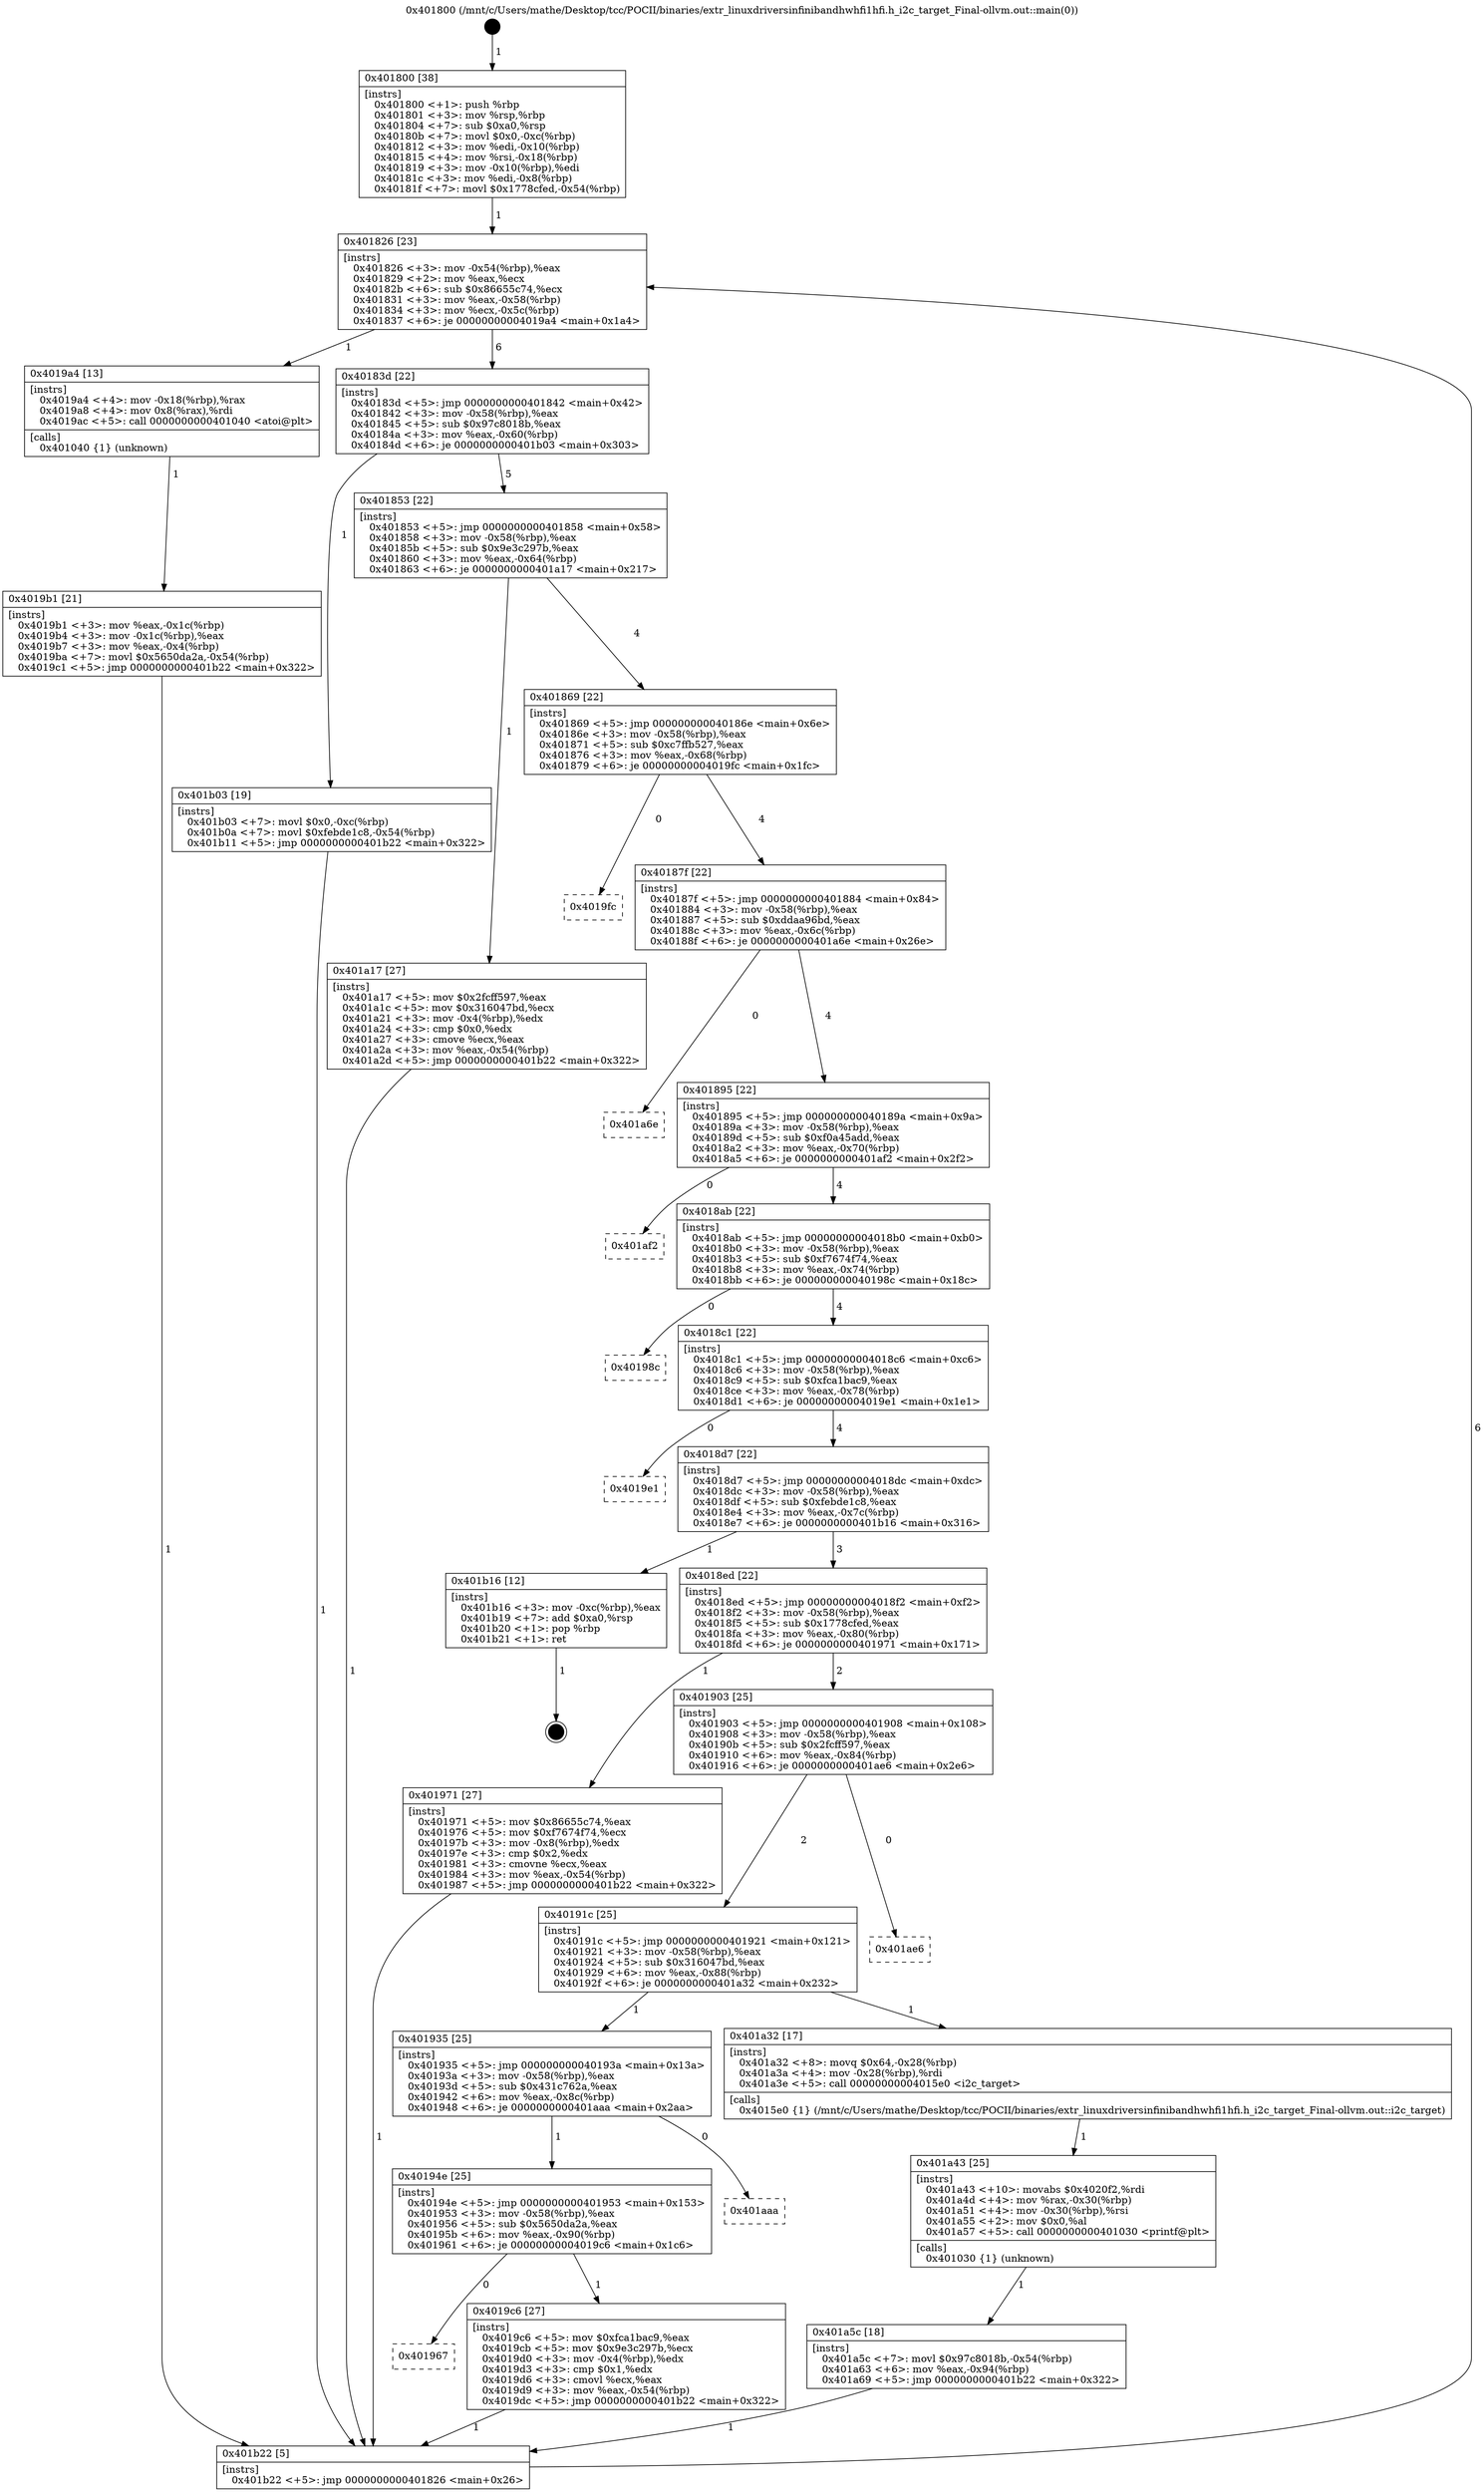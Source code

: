 digraph "0x401800" {
  label = "0x401800 (/mnt/c/Users/mathe/Desktop/tcc/POCII/binaries/extr_linuxdriversinfinibandhwhfi1hfi.h_i2c_target_Final-ollvm.out::main(0))"
  labelloc = "t"
  node[shape=record]

  Entry [label="",width=0.3,height=0.3,shape=circle,fillcolor=black,style=filled]
  "0x401826" [label="{
     0x401826 [23]\l
     | [instrs]\l
     &nbsp;&nbsp;0x401826 \<+3\>: mov -0x54(%rbp),%eax\l
     &nbsp;&nbsp;0x401829 \<+2\>: mov %eax,%ecx\l
     &nbsp;&nbsp;0x40182b \<+6\>: sub $0x86655c74,%ecx\l
     &nbsp;&nbsp;0x401831 \<+3\>: mov %eax,-0x58(%rbp)\l
     &nbsp;&nbsp;0x401834 \<+3\>: mov %ecx,-0x5c(%rbp)\l
     &nbsp;&nbsp;0x401837 \<+6\>: je 00000000004019a4 \<main+0x1a4\>\l
  }"]
  "0x4019a4" [label="{
     0x4019a4 [13]\l
     | [instrs]\l
     &nbsp;&nbsp;0x4019a4 \<+4\>: mov -0x18(%rbp),%rax\l
     &nbsp;&nbsp;0x4019a8 \<+4\>: mov 0x8(%rax),%rdi\l
     &nbsp;&nbsp;0x4019ac \<+5\>: call 0000000000401040 \<atoi@plt\>\l
     | [calls]\l
     &nbsp;&nbsp;0x401040 \{1\} (unknown)\l
  }"]
  "0x40183d" [label="{
     0x40183d [22]\l
     | [instrs]\l
     &nbsp;&nbsp;0x40183d \<+5\>: jmp 0000000000401842 \<main+0x42\>\l
     &nbsp;&nbsp;0x401842 \<+3\>: mov -0x58(%rbp),%eax\l
     &nbsp;&nbsp;0x401845 \<+5\>: sub $0x97c8018b,%eax\l
     &nbsp;&nbsp;0x40184a \<+3\>: mov %eax,-0x60(%rbp)\l
     &nbsp;&nbsp;0x40184d \<+6\>: je 0000000000401b03 \<main+0x303\>\l
  }"]
  Exit [label="",width=0.3,height=0.3,shape=circle,fillcolor=black,style=filled,peripheries=2]
  "0x401b03" [label="{
     0x401b03 [19]\l
     | [instrs]\l
     &nbsp;&nbsp;0x401b03 \<+7\>: movl $0x0,-0xc(%rbp)\l
     &nbsp;&nbsp;0x401b0a \<+7\>: movl $0xfebde1c8,-0x54(%rbp)\l
     &nbsp;&nbsp;0x401b11 \<+5\>: jmp 0000000000401b22 \<main+0x322\>\l
  }"]
  "0x401853" [label="{
     0x401853 [22]\l
     | [instrs]\l
     &nbsp;&nbsp;0x401853 \<+5\>: jmp 0000000000401858 \<main+0x58\>\l
     &nbsp;&nbsp;0x401858 \<+3\>: mov -0x58(%rbp),%eax\l
     &nbsp;&nbsp;0x40185b \<+5\>: sub $0x9e3c297b,%eax\l
     &nbsp;&nbsp;0x401860 \<+3\>: mov %eax,-0x64(%rbp)\l
     &nbsp;&nbsp;0x401863 \<+6\>: je 0000000000401a17 \<main+0x217\>\l
  }"]
  "0x401a5c" [label="{
     0x401a5c [18]\l
     | [instrs]\l
     &nbsp;&nbsp;0x401a5c \<+7\>: movl $0x97c8018b,-0x54(%rbp)\l
     &nbsp;&nbsp;0x401a63 \<+6\>: mov %eax,-0x94(%rbp)\l
     &nbsp;&nbsp;0x401a69 \<+5\>: jmp 0000000000401b22 \<main+0x322\>\l
  }"]
  "0x401a17" [label="{
     0x401a17 [27]\l
     | [instrs]\l
     &nbsp;&nbsp;0x401a17 \<+5\>: mov $0x2fcff597,%eax\l
     &nbsp;&nbsp;0x401a1c \<+5\>: mov $0x316047bd,%ecx\l
     &nbsp;&nbsp;0x401a21 \<+3\>: mov -0x4(%rbp),%edx\l
     &nbsp;&nbsp;0x401a24 \<+3\>: cmp $0x0,%edx\l
     &nbsp;&nbsp;0x401a27 \<+3\>: cmove %ecx,%eax\l
     &nbsp;&nbsp;0x401a2a \<+3\>: mov %eax,-0x54(%rbp)\l
     &nbsp;&nbsp;0x401a2d \<+5\>: jmp 0000000000401b22 \<main+0x322\>\l
  }"]
  "0x401869" [label="{
     0x401869 [22]\l
     | [instrs]\l
     &nbsp;&nbsp;0x401869 \<+5\>: jmp 000000000040186e \<main+0x6e\>\l
     &nbsp;&nbsp;0x40186e \<+3\>: mov -0x58(%rbp),%eax\l
     &nbsp;&nbsp;0x401871 \<+5\>: sub $0xc7ffb527,%eax\l
     &nbsp;&nbsp;0x401876 \<+3\>: mov %eax,-0x68(%rbp)\l
     &nbsp;&nbsp;0x401879 \<+6\>: je 00000000004019fc \<main+0x1fc\>\l
  }"]
  "0x401a43" [label="{
     0x401a43 [25]\l
     | [instrs]\l
     &nbsp;&nbsp;0x401a43 \<+10\>: movabs $0x4020f2,%rdi\l
     &nbsp;&nbsp;0x401a4d \<+4\>: mov %rax,-0x30(%rbp)\l
     &nbsp;&nbsp;0x401a51 \<+4\>: mov -0x30(%rbp),%rsi\l
     &nbsp;&nbsp;0x401a55 \<+2\>: mov $0x0,%al\l
     &nbsp;&nbsp;0x401a57 \<+5\>: call 0000000000401030 \<printf@plt\>\l
     | [calls]\l
     &nbsp;&nbsp;0x401030 \{1\} (unknown)\l
  }"]
  "0x4019fc" [label="{
     0x4019fc\l
  }", style=dashed]
  "0x40187f" [label="{
     0x40187f [22]\l
     | [instrs]\l
     &nbsp;&nbsp;0x40187f \<+5\>: jmp 0000000000401884 \<main+0x84\>\l
     &nbsp;&nbsp;0x401884 \<+3\>: mov -0x58(%rbp),%eax\l
     &nbsp;&nbsp;0x401887 \<+5\>: sub $0xddaa96bd,%eax\l
     &nbsp;&nbsp;0x40188c \<+3\>: mov %eax,-0x6c(%rbp)\l
     &nbsp;&nbsp;0x40188f \<+6\>: je 0000000000401a6e \<main+0x26e\>\l
  }"]
  "0x401967" [label="{
     0x401967\l
  }", style=dashed]
  "0x401a6e" [label="{
     0x401a6e\l
  }", style=dashed]
  "0x401895" [label="{
     0x401895 [22]\l
     | [instrs]\l
     &nbsp;&nbsp;0x401895 \<+5\>: jmp 000000000040189a \<main+0x9a\>\l
     &nbsp;&nbsp;0x40189a \<+3\>: mov -0x58(%rbp),%eax\l
     &nbsp;&nbsp;0x40189d \<+5\>: sub $0xf0a45add,%eax\l
     &nbsp;&nbsp;0x4018a2 \<+3\>: mov %eax,-0x70(%rbp)\l
     &nbsp;&nbsp;0x4018a5 \<+6\>: je 0000000000401af2 \<main+0x2f2\>\l
  }"]
  "0x4019c6" [label="{
     0x4019c6 [27]\l
     | [instrs]\l
     &nbsp;&nbsp;0x4019c6 \<+5\>: mov $0xfca1bac9,%eax\l
     &nbsp;&nbsp;0x4019cb \<+5\>: mov $0x9e3c297b,%ecx\l
     &nbsp;&nbsp;0x4019d0 \<+3\>: mov -0x4(%rbp),%edx\l
     &nbsp;&nbsp;0x4019d3 \<+3\>: cmp $0x1,%edx\l
     &nbsp;&nbsp;0x4019d6 \<+3\>: cmovl %ecx,%eax\l
     &nbsp;&nbsp;0x4019d9 \<+3\>: mov %eax,-0x54(%rbp)\l
     &nbsp;&nbsp;0x4019dc \<+5\>: jmp 0000000000401b22 \<main+0x322\>\l
  }"]
  "0x401af2" [label="{
     0x401af2\l
  }", style=dashed]
  "0x4018ab" [label="{
     0x4018ab [22]\l
     | [instrs]\l
     &nbsp;&nbsp;0x4018ab \<+5\>: jmp 00000000004018b0 \<main+0xb0\>\l
     &nbsp;&nbsp;0x4018b0 \<+3\>: mov -0x58(%rbp),%eax\l
     &nbsp;&nbsp;0x4018b3 \<+5\>: sub $0xf7674f74,%eax\l
     &nbsp;&nbsp;0x4018b8 \<+3\>: mov %eax,-0x74(%rbp)\l
     &nbsp;&nbsp;0x4018bb \<+6\>: je 000000000040198c \<main+0x18c\>\l
  }"]
  "0x40194e" [label="{
     0x40194e [25]\l
     | [instrs]\l
     &nbsp;&nbsp;0x40194e \<+5\>: jmp 0000000000401953 \<main+0x153\>\l
     &nbsp;&nbsp;0x401953 \<+3\>: mov -0x58(%rbp),%eax\l
     &nbsp;&nbsp;0x401956 \<+5\>: sub $0x5650da2a,%eax\l
     &nbsp;&nbsp;0x40195b \<+6\>: mov %eax,-0x90(%rbp)\l
     &nbsp;&nbsp;0x401961 \<+6\>: je 00000000004019c6 \<main+0x1c6\>\l
  }"]
  "0x40198c" [label="{
     0x40198c\l
  }", style=dashed]
  "0x4018c1" [label="{
     0x4018c1 [22]\l
     | [instrs]\l
     &nbsp;&nbsp;0x4018c1 \<+5\>: jmp 00000000004018c6 \<main+0xc6\>\l
     &nbsp;&nbsp;0x4018c6 \<+3\>: mov -0x58(%rbp),%eax\l
     &nbsp;&nbsp;0x4018c9 \<+5\>: sub $0xfca1bac9,%eax\l
     &nbsp;&nbsp;0x4018ce \<+3\>: mov %eax,-0x78(%rbp)\l
     &nbsp;&nbsp;0x4018d1 \<+6\>: je 00000000004019e1 \<main+0x1e1\>\l
  }"]
  "0x401aaa" [label="{
     0x401aaa\l
  }", style=dashed]
  "0x4019e1" [label="{
     0x4019e1\l
  }", style=dashed]
  "0x4018d7" [label="{
     0x4018d7 [22]\l
     | [instrs]\l
     &nbsp;&nbsp;0x4018d7 \<+5\>: jmp 00000000004018dc \<main+0xdc\>\l
     &nbsp;&nbsp;0x4018dc \<+3\>: mov -0x58(%rbp),%eax\l
     &nbsp;&nbsp;0x4018df \<+5\>: sub $0xfebde1c8,%eax\l
     &nbsp;&nbsp;0x4018e4 \<+3\>: mov %eax,-0x7c(%rbp)\l
     &nbsp;&nbsp;0x4018e7 \<+6\>: je 0000000000401b16 \<main+0x316\>\l
  }"]
  "0x401935" [label="{
     0x401935 [25]\l
     | [instrs]\l
     &nbsp;&nbsp;0x401935 \<+5\>: jmp 000000000040193a \<main+0x13a\>\l
     &nbsp;&nbsp;0x40193a \<+3\>: mov -0x58(%rbp),%eax\l
     &nbsp;&nbsp;0x40193d \<+5\>: sub $0x431c762a,%eax\l
     &nbsp;&nbsp;0x401942 \<+6\>: mov %eax,-0x8c(%rbp)\l
     &nbsp;&nbsp;0x401948 \<+6\>: je 0000000000401aaa \<main+0x2aa\>\l
  }"]
  "0x401b16" [label="{
     0x401b16 [12]\l
     | [instrs]\l
     &nbsp;&nbsp;0x401b16 \<+3\>: mov -0xc(%rbp),%eax\l
     &nbsp;&nbsp;0x401b19 \<+7\>: add $0xa0,%rsp\l
     &nbsp;&nbsp;0x401b20 \<+1\>: pop %rbp\l
     &nbsp;&nbsp;0x401b21 \<+1\>: ret\l
  }"]
  "0x4018ed" [label="{
     0x4018ed [22]\l
     | [instrs]\l
     &nbsp;&nbsp;0x4018ed \<+5\>: jmp 00000000004018f2 \<main+0xf2\>\l
     &nbsp;&nbsp;0x4018f2 \<+3\>: mov -0x58(%rbp),%eax\l
     &nbsp;&nbsp;0x4018f5 \<+5\>: sub $0x1778cfed,%eax\l
     &nbsp;&nbsp;0x4018fa \<+3\>: mov %eax,-0x80(%rbp)\l
     &nbsp;&nbsp;0x4018fd \<+6\>: je 0000000000401971 \<main+0x171\>\l
  }"]
  "0x401a32" [label="{
     0x401a32 [17]\l
     | [instrs]\l
     &nbsp;&nbsp;0x401a32 \<+8\>: movq $0x64,-0x28(%rbp)\l
     &nbsp;&nbsp;0x401a3a \<+4\>: mov -0x28(%rbp),%rdi\l
     &nbsp;&nbsp;0x401a3e \<+5\>: call 00000000004015e0 \<i2c_target\>\l
     | [calls]\l
     &nbsp;&nbsp;0x4015e0 \{1\} (/mnt/c/Users/mathe/Desktop/tcc/POCII/binaries/extr_linuxdriversinfinibandhwhfi1hfi.h_i2c_target_Final-ollvm.out::i2c_target)\l
  }"]
  "0x401971" [label="{
     0x401971 [27]\l
     | [instrs]\l
     &nbsp;&nbsp;0x401971 \<+5\>: mov $0x86655c74,%eax\l
     &nbsp;&nbsp;0x401976 \<+5\>: mov $0xf7674f74,%ecx\l
     &nbsp;&nbsp;0x40197b \<+3\>: mov -0x8(%rbp),%edx\l
     &nbsp;&nbsp;0x40197e \<+3\>: cmp $0x2,%edx\l
     &nbsp;&nbsp;0x401981 \<+3\>: cmovne %ecx,%eax\l
     &nbsp;&nbsp;0x401984 \<+3\>: mov %eax,-0x54(%rbp)\l
     &nbsp;&nbsp;0x401987 \<+5\>: jmp 0000000000401b22 \<main+0x322\>\l
  }"]
  "0x401903" [label="{
     0x401903 [25]\l
     | [instrs]\l
     &nbsp;&nbsp;0x401903 \<+5\>: jmp 0000000000401908 \<main+0x108\>\l
     &nbsp;&nbsp;0x401908 \<+3\>: mov -0x58(%rbp),%eax\l
     &nbsp;&nbsp;0x40190b \<+5\>: sub $0x2fcff597,%eax\l
     &nbsp;&nbsp;0x401910 \<+6\>: mov %eax,-0x84(%rbp)\l
     &nbsp;&nbsp;0x401916 \<+6\>: je 0000000000401ae6 \<main+0x2e6\>\l
  }"]
  "0x401b22" [label="{
     0x401b22 [5]\l
     | [instrs]\l
     &nbsp;&nbsp;0x401b22 \<+5\>: jmp 0000000000401826 \<main+0x26\>\l
  }"]
  "0x401800" [label="{
     0x401800 [38]\l
     | [instrs]\l
     &nbsp;&nbsp;0x401800 \<+1\>: push %rbp\l
     &nbsp;&nbsp;0x401801 \<+3\>: mov %rsp,%rbp\l
     &nbsp;&nbsp;0x401804 \<+7\>: sub $0xa0,%rsp\l
     &nbsp;&nbsp;0x40180b \<+7\>: movl $0x0,-0xc(%rbp)\l
     &nbsp;&nbsp;0x401812 \<+3\>: mov %edi,-0x10(%rbp)\l
     &nbsp;&nbsp;0x401815 \<+4\>: mov %rsi,-0x18(%rbp)\l
     &nbsp;&nbsp;0x401819 \<+3\>: mov -0x10(%rbp),%edi\l
     &nbsp;&nbsp;0x40181c \<+3\>: mov %edi,-0x8(%rbp)\l
     &nbsp;&nbsp;0x40181f \<+7\>: movl $0x1778cfed,-0x54(%rbp)\l
  }"]
  "0x4019b1" [label="{
     0x4019b1 [21]\l
     | [instrs]\l
     &nbsp;&nbsp;0x4019b1 \<+3\>: mov %eax,-0x1c(%rbp)\l
     &nbsp;&nbsp;0x4019b4 \<+3\>: mov -0x1c(%rbp),%eax\l
     &nbsp;&nbsp;0x4019b7 \<+3\>: mov %eax,-0x4(%rbp)\l
     &nbsp;&nbsp;0x4019ba \<+7\>: movl $0x5650da2a,-0x54(%rbp)\l
     &nbsp;&nbsp;0x4019c1 \<+5\>: jmp 0000000000401b22 \<main+0x322\>\l
  }"]
  "0x40191c" [label="{
     0x40191c [25]\l
     | [instrs]\l
     &nbsp;&nbsp;0x40191c \<+5\>: jmp 0000000000401921 \<main+0x121\>\l
     &nbsp;&nbsp;0x401921 \<+3\>: mov -0x58(%rbp),%eax\l
     &nbsp;&nbsp;0x401924 \<+5\>: sub $0x316047bd,%eax\l
     &nbsp;&nbsp;0x401929 \<+6\>: mov %eax,-0x88(%rbp)\l
     &nbsp;&nbsp;0x40192f \<+6\>: je 0000000000401a32 \<main+0x232\>\l
  }"]
  "0x401ae6" [label="{
     0x401ae6\l
  }", style=dashed]
  Entry -> "0x401800" [label=" 1"]
  "0x401826" -> "0x4019a4" [label=" 1"]
  "0x401826" -> "0x40183d" [label=" 6"]
  "0x401b16" -> Exit [label=" 1"]
  "0x40183d" -> "0x401b03" [label=" 1"]
  "0x40183d" -> "0x401853" [label=" 5"]
  "0x401b03" -> "0x401b22" [label=" 1"]
  "0x401853" -> "0x401a17" [label=" 1"]
  "0x401853" -> "0x401869" [label=" 4"]
  "0x401a5c" -> "0x401b22" [label=" 1"]
  "0x401869" -> "0x4019fc" [label=" 0"]
  "0x401869" -> "0x40187f" [label=" 4"]
  "0x401a43" -> "0x401a5c" [label=" 1"]
  "0x40187f" -> "0x401a6e" [label=" 0"]
  "0x40187f" -> "0x401895" [label=" 4"]
  "0x401a32" -> "0x401a43" [label=" 1"]
  "0x401895" -> "0x401af2" [label=" 0"]
  "0x401895" -> "0x4018ab" [label=" 4"]
  "0x401a17" -> "0x401b22" [label=" 1"]
  "0x4018ab" -> "0x40198c" [label=" 0"]
  "0x4018ab" -> "0x4018c1" [label=" 4"]
  "0x40194e" -> "0x401967" [label=" 0"]
  "0x4018c1" -> "0x4019e1" [label=" 0"]
  "0x4018c1" -> "0x4018d7" [label=" 4"]
  "0x40194e" -> "0x4019c6" [label=" 1"]
  "0x4018d7" -> "0x401b16" [label=" 1"]
  "0x4018d7" -> "0x4018ed" [label=" 3"]
  "0x401935" -> "0x40194e" [label=" 1"]
  "0x4018ed" -> "0x401971" [label=" 1"]
  "0x4018ed" -> "0x401903" [label=" 2"]
  "0x401971" -> "0x401b22" [label=" 1"]
  "0x401800" -> "0x401826" [label=" 1"]
  "0x401b22" -> "0x401826" [label=" 6"]
  "0x4019a4" -> "0x4019b1" [label=" 1"]
  "0x4019b1" -> "0x401b22" [label=" 1"]
  "0x401935" -> "0x401aaa" [label=" 0"]
  "0x401903" -> "0x401ae6" [label=" 0"]
  "0x401903" -> "0x40191c" [label=" 2"]
  "0x4019c6" -> "0x401b22" [label=" 1"]
  "0x40191c" -> "0x401a32" [label=" 1"]
  "0x40191c" -> "0x401935" [label=" 1"]
}
